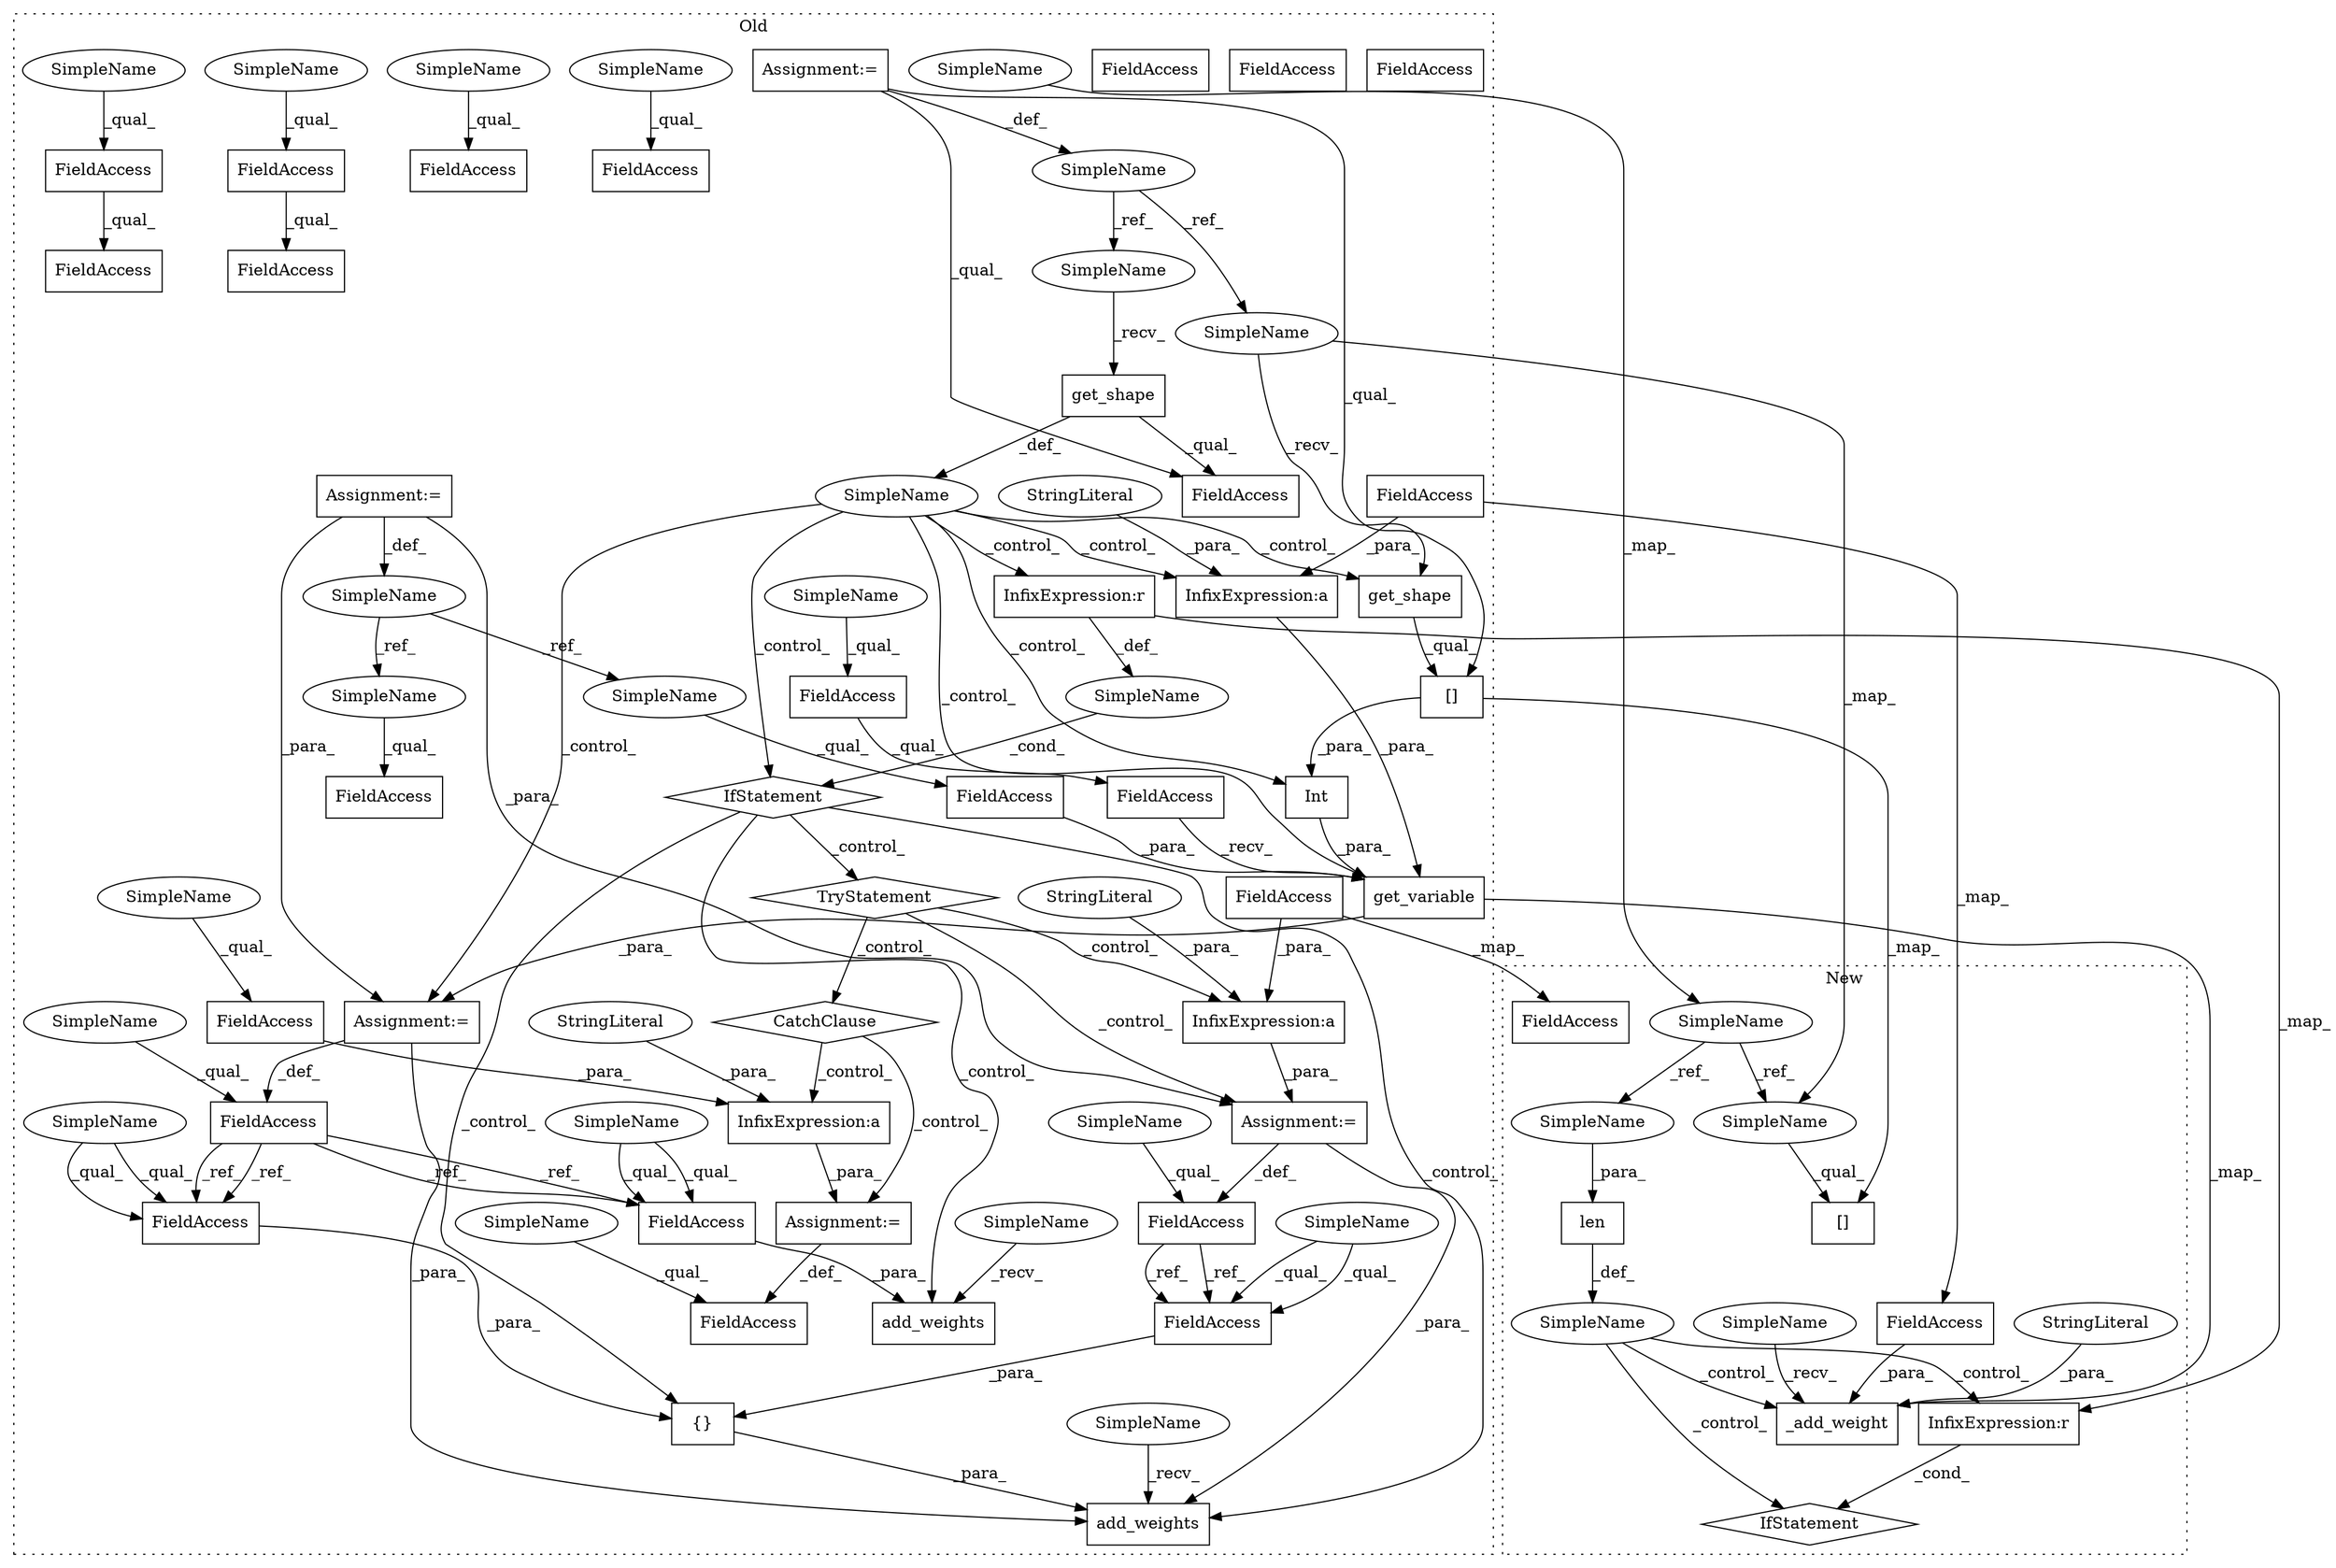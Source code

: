 digraph G {
subgraph cluster0 {
1 [label="get_variable" a="32" s="1527,1646" l="13,1" shape="box"];
3 [label="FieldAccess" a="22" s="1506" l="20" shape="box"];
4 [label="FieldAccess" a="22" s="1506" l="17" shape="box"];
5 [label="FieldAccess" a="22" s="1608" l="21" shape="box"];
6 [label="FieldAccess" a="22" s="1499" l="6" shape="box"];
7 [label="InfixExpression:a" a="27" s="1550" l="3" shape="box"];
9 [label="FieldAccess" a="22" s="1541" l="9" shape="box"];
11 [label="StringLiteral" a="45" s="1553" l="5" shape="ellipse"];
12 [label="FieldAccess" a="22" s="1700" l="6" shape="box"];
13 [label="Assignment:=" a="7" s="1505" l="1" shape="box"];
14 [label="FieldAccess" a="22" s="2089" l="6" shape="box"];
15 [label="add_weights" a="32" s="2077,2095" l="12,1" shape="box"];
16 [label="FieldAccess" a="22" s="2042" l="6" shape="box"];
17 [label="FieldAccess" a="22" s="2035" l="6" shape="box"];
18 [label="IfStatement" a="25" s="1653,1676" l="4,2" shape="diamond"];
19 [label="FieldAccess" a="22" s="1742" l="9" shape="box"];
21 [label="{}" a="4" s="2034,2048" l="1,1" shape="box"];
22 [label="add_weights" a="32" s="2013,2049" l="12,1" shape="box"];
23 [label="FieldAccess" a="22" s="1888" l="17" shape="box"];
24 [label="SimpleName" a="42" s="1191" l="12" shape="ellipse"];
25 [label="FieldAccess" a="22" s="1785" l="21" shape="box"];
26 [label="FieldAccess" a="22" s="1888" l="20" shape="box"];
27 [label="FieldAccess" a="22" s="1707" l="17" shape="box"];
28 [label="Assignment:=" a="7" s="1191" l="12" shape="box"];
29 [label="InfixExpression:a" a="27" s="1751" l="3" shape="box"];
30 [label="StringLiteral" a="45" s="1754" l="4" shape="ellipse"];
31 [label="FieldAccess" a="22" s="1707" l="20" shape="box"];
32 [label="Assignment:=" a="7" s="1706" l="1" shape="box"];
33 [label="InfixExpression:a" a="27" s="1932" l="3" shape="box"];
34 [label="SimpleName" a="42" s="" l="" shape="ellipse"];
35 [label="CatchClause" a="12" s="1835,1869" l="13,2" shape="diamond"];
36 [label="StringLiteral" a="45" s="1935" l="4" shape="ellipse"];
37 [label="FieldAccess" a="22" s="1923" l="9" shape="box"];
38 [label="FieldAccess" a="22" s="1881" l="6" shape="box"];
39 [label="TryStatement" a="54" s="1686" l="4" shape="diamond"];
40 [label="FieldAccess" a="22" s="1975" l="16" shape="box"];
41 [label="FieldAccess" a="22" s="1941" l="11" shape="box"];
42 [label="Assignment:=" a="7" s="1887" l="1" shape="box"];
43 [label="SimpleName" a="42" s="" l="" shape="ellipse"];
44 [label="get_shape" a="32" s="1477" l="11" shape="box"];
45 [label="Int" a="32" s="1466,1492" l="4,1" shape="box"];
46 [label="get_shape" a="32" s="1220" l="11" shape="box"];
47 [label="SimpleName" a="42" s="1142" l="6" shape="ellipse"];
50 [label="InfixExpression:r" a="27" s="1668" l="4" shape="box"];
52 [label="FieldAccess" a="22" s="1213" l="24" shape="box"];
55 [label="SimpleName" a="42" s="1111" l="6" shape="ellipse"];
57 [label="[]" a="2" s="1470,1491" l="19,1" shape="box"];
58 [label="Assignment:=" a="7" s="1142" l="6" shape="box"];
59 [label="SimpleName" a="42" s="1499" l="4" shape="ellipse"];
60 [label="SimpleName" a="42" s="2072" l="4" shape="ellipse"];
61 [label="SimpleName" a="42" s="1700" l="4" shape="ellipse"];
62 [label="SimpleName" a="42" s="2035" l="4" shape="ellipse"];
63 [label="SimpleName" a="42" s="2089" l="4" shape="ellipse"];
64 [label="SimpleName" a="42" s="2008" l="4" shape="ellipse"];
65 [label="SimpleName" a="42" s="2042" l="4" shape="ellipse"];
66 [label="SimpleName" a="42" s="1608" l="12" shape="ellipse"];
67 [label="SimpleName" a="42" s="1785" l="12" shape="ellipse"];
68 [label="SimpleName" a="42" s="1470" l="6" shape="ellipse"];
69 [label="SimpleName" a="42" s="1213" l="6" shape="ellipse"];
70 [label="FieldAccess" a="22" s="2042" l="6" shape="box"];
71 [label="FieldAccess" a="22" s="2089" l="6" shape="box"];
72 [label="FieldAccess" a="22" s="2035" l="6" shape="box"];
73 [label="SimpleName" a="42" s="1881" l="4" shape="ellipse"];
74 [label="SimpleName" a="42" s="1941" l="4" shape="ellipse"];
75 [label="SimpleName" a="42" s="1923" l="4" shape="ellipse"];
76 [label="SimpleName" a="42" s="1975" l="4" shape="ellipse"];
77 [label="SimpleName" a="42" s="1888" l="10" shape="ellipse"];
78 [label="SimpleName" a="42" s="1506" l="10" shape="ellipse"];
79 [label="SimpleName" a="42" s="1707" l="10" shape="ellipse"];
label = "Old";
style="dotted";
}
subgraph cluster1 {
2 [label="_add_weight" a="32" s="1376,1472" l="12,1" shape="box"];
8 [label="FieldAccess" a="22" s="1388" l="9" shape="box"];
10 [label="StringLiteral" a="45" s="1398" l="9" shape="ellipse"];
20 [label="FieldAccess" a="22" s="1529" l="9" shape="box"];
48 [label="SimpleName" a="42" s="" l="" shape="ellipse"];
49 [label="InfixExpression:r" a="27" s="1494" l="4" shape="box"];
51 [label="len" a="32" s="1103,1119" l="4,1" shape="box"];
53 [label="IfStatement" a="25" s="1479,1502" l="4,2" shape="diamond"];
54 [label="SimpleName" a="42" s="1066" l="12" shape="ellipse"];
56 [label="[]" a="2" s="1349,1364" l="13,1" shape="box"];
80 [label="SimpleName" a="42" s="1107" l="12" shape="ellipse"];
81 [label="SimpleName" a="42" s="1349" l="12" shape="ellipse"];
82 [label="SimpleName" a="42" s="1371" l="4" shape="ellipse"];
label = "New";
style="dotted";
}
1 -> 13 [label="_para_"];
1 -> 2 [label="_map_"];
3 -> 1 [label="_recv_"];
4 -> 3 [label="_qual_"];
5 -> 1 [label="_para_"];
6 -> 72 [label="_ref_"];
6 -> 71 [label="_ref_"];
6 -> 71 [label="_ref_"];
6 -> 72 [label="_ref_"];
7 -> 1 [label="_para_"];
8 -> 2 [label="_para_"];
9 -> 8 [label="_map_"];
9 -> 7 [label="_para_"];
10 -> 2 [label="_para_"];
11 -> 7 [label="_para_"];
12 -> 70 [label="_ref_"];
12 -> 70 [label="_ref_"];
13 -> 22 [label="_para_"];
13 -> 6 [label="_def_"];
18 -> 21 [label="_control_"];
18 -> 39 [label="_control_"];
18 -> 22 [label="_control_"];
18 -> 15 [label="_control_"];
19 -> 20 [label="_map_"];
19 -> 29 [label="_para_"];
21 -> 22 [label="_para_"];
23 -> 26 [label="_qual_"];
24 -> 66 [label="_ref_"];
24 -> 67 [label="_ref_"];
27 -> 31 [label="_qual_"];
28 -> 13 [label="_para_"];
28 -> 32 [label="_para_"];
28 -> 24 [label="_def_"];
29 -> 32 [label="_para_"];
30 -> 29 [label="_para_"];
32 -> 22 [label="_para_"];
32 -> 12 [label="_def_"];
33 -> 42 [label="_para_"];
34 -> 18 [label="_cond_"];
35 -> 42 [label="_control_"];
35 -> 33 [label="_control_"];
36 -> 33 [label="_para_"];
37 -> 33 [label="_para_"];
39 -> 29 [label="_control_"];
39 -> 35 [label="_control_"];
39 -> 32 [label="_control_"];
42 -> 38 [label="_def_"];
43 -> 13 [label="_control_"];
43 -> 50 [label="_control_"];
43 -> 45 [label="_control_"];
43 -> 1 [label="_control_"];
43 -> 7 [label="_control_"];
43 -> 44 [label="_control_"];
43 -> 18 [label="_control_"];
44 -> 57 [label="_qual_"];
45 -> 1 [label="_para_"];
46 -> 43 [label="_def_"];
46 -> 52 [label="_qual_"];
47 -> 69 [label="_ref_"];
47 -> 68 [label="_ref_"];
48 -> 53 [label="_control_"];
48 -> 2 [label="_control_"];
48 -> 49 [label="_control_"];
49 -> 53 [label="_cond_"];
50 -> 49 [label="_map_"];
50 -> 34 [label="_def_"];
51 -> 48 [label="_def_"];
54 -> 80 [label="_ref_"];
54 -> 81 [label="_ref_"];
55 -> 54 [label="_map_"];
57 -> 45 [label="_para_"];
57 -> 56 [label="_map_"];
58 -> 57 [label="_qual_"];
58 -> 47 [label="_def_"];
58 -> 52 [label="_qual_"];
59 -> 6 [label="_qual_"];
60 -> 15 [label="_recv_"];
61 -> 12 [label="_qual_"];
62 -> 72 [label="_qual_"];
62 -> 72 [label="_qual_"];
63 -> 71 [label="_qual_"];
63 -> 71 [label="_qual_"];
64 -> 22 [label="_recv_"];
65 -> 70 [label="_qual_"];
65 -> 70 [label="_qual_"];
66 -> 5 [label="_qual_"];
67 -> 25 [label="_qual_"];
68 -> 44 [label="_recv_"];
68 -> 81 [label="_map_"];
69 -> 46 [label="_recv_"];
70 -> 21 [label="_para_"];
71 -> 15 [label="_para_"];
72 -> 21 [label="_para_"];
73 -> 38 [label="_qual_"];
74 -> 41 [label="_qual_"];
75 -> 37 [label="_qual_"];
76 -> 40 [label="_qual_"];
77 -> 23 [label="_qual_"];
78 -> 4 [label="_qual_"];
79 -> 27 [label="_qual_"];
80 -> 51 [label="_para_"];
81 -> 56 [label="_qual_"];
82 -> 2 [label="_recv_"];
}